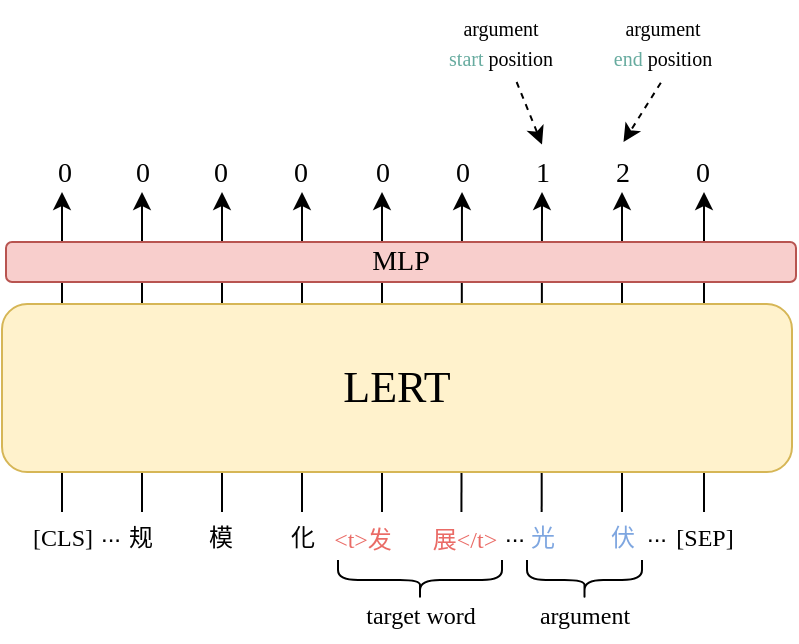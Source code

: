 <mxfile version="22.1.7" type="github">
  <diagram name="第 1 页" id="0Q2NC6H3fWaOLIkpraCQ">
    <mxGraphModel dx="858" dy="389" grid="0" gridSize="10" guides="1" tooltips="1" connect="1" arrows="1" fold="1" page="1" pageScale="1" pageWidth="827" pageHeight="1169" math="0" shadow="0">
      <root>
        <mxCell id="0" />
        <mxCell id="1" parent="0" />
        <mxCell id="LtXhnj66ykpueWbNTKgC-1" value="" style="endArrow=classic;html=1;rounded=0;" parent="1" edge="1">
          <mxGeometry width="50" height="50" relative="1" as="geometry">
            <mxPoint x="500" y="720" as="sourcePoint" />
            <mxPoint x="500" y="560" as="targetPoint" />
          </mxGeometry>
        </mxCell>
        <mxCell id="LtXhnj66ykpueWbNTKgC-2" value="" style="endArrow=classic;html=1;rounded=0;" parent="1" edge="1">
          <mxGeometry width="50" height="50" relative="1" as="geometry">
            <mxPoint x="459.83" y="720" as="sourcePoint" />
            <mxPoint x="460" y="560" as="targetPoint" />
          </mxGeometry>
        </mxCell>
        <mxCell id="LtXhnj66ykpueWbNTKgC-3" value="" style="endArrow=classic;html=1;rounded=0;" parent="1" edge="1">
          <mxGeometry width="50" height="50" relative="1" as="geometry">
            <mxPoint x="380" y="720" as="sourcePoint" />
            <mxPoint x="380" y="560" as="targetPoint" />
          </mxGeometry>
        </mxCell>
        <mxCell id="LtXhnj66ykpueWbNTKgC-4" value="" style="endArrow=classic;html=1;rounded=0;" parent="1" edge="1">
          <mxGeometry width="50" height="50" relative="1" as="geometry">
            <mxPoint x="419.72" y="720" as="sourcePoint" />
            <mxPoint x="420" y="560" as="targetPoint" />
          </mxGeometry>
        </mxCell>
        <mxCell id="LtXhnj66ykpueWbNTKgC-6" value="&lt;font face=&quot;Georgia&quot;&gt;[CLS]&lt;/font&gt;" style="text;html=1;align=center;verticalAlign=middle;resizable=0;points=[];autosize=1;strokeColor=none;fillColor=none;" parent="1" vertex="1">
          <mxGeometry x="195" y="718" width="50" height="30" as="geometry" />
        </mxCell>
        <mxCell id="LtXhnj66ykpueWbNTKgC-7" value="&lt;font color=&quot;#ea6b66&quot; face=&quot;宋体-简&quot;&gt;&lt;font style=&quot;vertical-align: inherit;&quot;&gt;&lt;font style=&quot;vertical-align: inherit;&quot;&gt;&amp;lt;t&amp;gt;发&lt;/font&gt;&lt;/font&gt;&lt;/font&gt;" style="text;html=1;align=center;verticalAlign=middle;resizable=0;points=[];autosize=1;strokeColor=none;fillColor=none;" parent="1" vertex="1">
          <mxGeometry x="344" y="720" width="52" height="27" as="geometry" />
        </mxCell>
        <mxCell id="LtXhnj66ykpueWbNTKgC-8" value="&lt;font color=&quot;#ea6b66&quot; face=&quot;宋体-简&quot;&gt;&lt;font style=&quot;vertical-align: inherit;&quot;&gt;&lt;font style=&quot;vertical-align: inherit;&quot;&gt;展&amp;lt;/t&amp;gt;&lt;/font&gt;&lt;/font&gt;&lt;/font&gt;" style="text;html=1;align=center;verticalAlign=middle;resizable=0;points=[];autosize=1;strokeColor=none;fillColor=none;" parent="1" vertex="1">
          <mxGeometry x="392" y="720" width="57" height="27" as="geometry" />
        </mxCell>
        <mxCell id="LtXhnj66ykpueWbNTKgC-9" value="..." style="text;html=1;align=center;verticalAlign=middle;resizable=0;points=[];autosize=1;strokeColor=none;fillColor=none;" parent="1" vertex="1">
          <mxGeometry x="230" y="718" width="28" height="26" as="geometry" />
        </mxCell>
        <mxCell id="LtXhnj66ykpueWbNTKgC-10" value="&lt;font color=&quot;#7ea6e0&quot;&gt;&lt;font style=&quot;vertical-align: inherit;&quot;&gt;&lt;font style=&quot;vertical-align: inherit;&quot;&gt;&lt;font style=&quot;vertical-align: inherit;&quot;&gt;&lt;font style=&quot;vertical-align: inherit;&quot;&gt;&lt;font style=&quot;vertical-align: inherit;&quot;&gt;&lt;font style=&quot;vertical-align: inherit;&quot;&gt;光&lt;/font&gt;&lt;/font&gt;&lt;/font&gt;&lt;/font&gt;&lt;/font&gt;&lt;/font&gt;&lt;/font&gt;" style="text;html=1;align=center;verticalAlign=middle;resizable=0;points=[];autosize=1;strokeColor=none;fillColor=none;fontFamily=宋体-简;" parent="1" vertex="1">
          <mxGeometry x="445" y="720" width="30" height="26" as="geometry" />
        </mxCell>
        <mxCell id="LtXhnj66ykpueWbNTKgC-11" value="&lt;font color=&quot;#7ea6e0&quot;&gt;&lt;font style=&quot;vertical-align: inherit;&quot;&gt;&lt;font style=&quot;vertical-align: inherit;&quot;&gt;伏&lt;/font&gt;&lt;/font&gt;&lt;/font&gt;" style="text;html=1;align=center;verticalAlign=middle;resizable=0;points=[];autosize=1;strokeColor=none;fillColor=none;fontFamily=宋体-简;" parent="1" vertex="1">
          <mxGeometry x="485" y="720" width="30" height="26" as="geometry" />
        </mxCell>
        <mxCell id="LtXhnj66ykpueWbNTKgC-13" value="" style="endArrow=classic;html=1;rounded=0;" parent="1" edge="1">
          <mxGeometry width="50" height="50" relative="1" as="geometry">
            <mxPoint x="340" y="720" as="sourcePoint" />
            <mxPoint x="340" y="560" as="targetPoint" />
          </mxGeometry>
        </mxCell>
        <mxCell id="LtXhnj66ykpueWbNTKgC-14" value="&lt;font style=&quot;vertical-align: inherit;&quot;&gt;&lt;font style=&quot;vertical-align: inherit;&quot;&gt;&lt;font style=&quot;vertical-align: inherit;&quot;&gt;&lt;font style=&quot;vertical-align: inherit;&quot;&gt;规&lt;/font&gt;&lt;/font&gt;&lt;/font&gt;&lt;/font&gt;" style="text;html=1;align=center;verticalAlign=middle;resizable=0;points=[];autosize=1;strokeColor=none;fillColor=none;fontFamily=宋体-简;" parent="1" vertex="1">
          <mxGeometry x="244" y="720" width="30" height="26" as="geometry" />
        </mxCell>
        <mxCell id="LtXhnj66ykpueWbNTKgC-15" value="&lt;font style=&quot;vertical-align: inherit;&quot;&gt;&lt;font style=&quot;vertical-align: inherit;&quot;&gt;模&lt;/font&gt;&lt;/font&gt;" style="text;html=1;align=center;verticalAlign=middle;resizable=0;points=[];autosize=1;strokeColor=none;fillColor=none;fontFamily=宋体-简;" parent="1" vertex="1">
          <mxGeometry x="284" y="720" width="30" height="26" as="geometry" />
        </mxCell>
        <mxCell id="LtXhnj66ykpueWbNTKgC-16" value="&lt;font style=&quot;vertical-align: inherit;&quot;&gt;&lt;font style=&quot;vertical-align: inherit;&quot;&gt;&lt;font style=&quot;vertical-align: inherit;&quot;&gt;&lt;font style=&quot;vertical-align: inherit;&quot;&gt;化&lt;/font&gt;&lt;/font&gt;&lt;/font&gt;&lt;/font&gt;" style="text;html=1;align=center;verticalAlign=middle;resizable=0;points=[];autosize=1;strokeColor=none;fillColor=none;fontFamily=宋体-简;" parent="1" vertex="1">
          <mxGeometry x="325" y="720" width="30" height="26" as="geometry" />
        </mxCell>
        <mxCell id="LtXhnj66ykpueWbNTKgC-17" value="" style="endArrow=classic;html=1;rounded=0;" parent="1" edge="1">
          <mxGeometry width="50" height="50" relative="1" as="geometry">
            <mxPoint x="541" y="720" as="sourcePoint" />
            <mxPoint x="541" y="560" as="targetPoint" />
          </mxGeometry>
        </mxCell>
        <mxCell id="LtXhnj66ykpueWbNTKgC-18" value="" style="endArrow=classic;html=1;rounded=0;" parent="1" edge="1">
          <mxGeometry width="50" height="50" relative="1" as="geometry">
            <mxPoint x="300" y="720" as="sourcePoint" />
            <mxPoint x="300" y="560" as="targetPoint" />
          </mxGeometry>
        </mxCell>
        <mxCell id="LtXhnj66ykpueWbNTKgC-20" value="&lt;font face=&quot;Georgia&quot;&gt;[SEP]&lt;/font&gt;" style="text;html=1;align=center;verticalAlign=middle;resizable=0;points=[];autosize=1;strokeColor=none;fillColor=none;" parent="1" vertex="1">
          <mxGeometry x="516" y="718" width="50" height="30" as="geometry" />
        </mxCell>
        <mxCell id="LtXhnj66ykpueWbNTKgC-21" value="..." style="text;html=1;align=center;verticalAlign=middle;resizable=0;points=[];autosize=1;strokeColor=none;fillColor=none;" parent="1" vertex="1">
          <mxGeometry x="503" y="718" width="28" height="26" as="geometry" />
        </mxCell>
        <mxCell id="LtXhnj66ykpueWbNTKgC-22" value="" style="endArrow=classic;html=1;rounded=0;" parent="1" edge="1">
          <mxGeometry width="50" height="50" relative="1" as="geometry">
            <mxPoint x="260" y="720" as="sourcePoint" />
            <mxPoint x="260" y="560" as="targetPoint" />
          </mxGeometry>
        </mxCell>
        <mxCell id="LtXhnj66ykpueWbNTKgC-23" value="" style="endArrow=classic;html=1;rounded=0;" parent="1" edge="1">
          <mxGeometry width="50" height="50" relative="1" as="geometry">
            <mxPoint x="220" y="720" as="sourcePoint" />
            <mxPoint x="220" y="560" as="targetPoint" />
          </mxGeometry>
        </mxCell>
        <mxCell id="LtXhnj66ykpueWbNTKgC-19" value="&lt;font style=&quot;font-size: 22px;&quot; face=&quot;Georgia&quot;&gt;LERT&lt;/font&gt;" style="rounded=1;whiteSpace=wrap;html=1;fillColor=#fff2cc;strokeColor=#d6b656;" parent="1" vertex="1">
          <mxGeometry x="190" y="616" width="395" height="84" as="geometry" />
        </mxCell>
        <mxCell id="LtXhnj66ykpueWbNTKgC-24" value="" style="shape=curlyBracket;whiteSpace=wrap;html=1;rounded=1;flipH=1;labelPosition=right;verticalLabelPosition=middle;align=left;verticalAlign=middle;direction=north;" parent="1" vertex="1">
          <mxGeometry x="452.5" y="744" width="57.5" height="20" as="geometry" />
        </mxCell>
        <mxCell id="LtXhnj66ykpueWbNTKgC-25" value="&lt;font face=&quot;Georgia&quot;&gt;argument&lt;/font&gt;" style="text;html=1;align=center;verticalAlign=middle;resizable=0;points=[];autosize=1;strokeColor=none;fillColor=none;" parent="1" vertex="1">
          <mxGeometry x="446.25" y="759" width="70" height="26" as="geometry" />
        </mxCell>
        <mxCell id="LtXhnj66ykpueWbNTKgC-26" value="" style="shape=curlyBracket;whiteSpace=wrap;html=1;rounded=1;flipH=1;labelPosition=right;verticalLabelPosition=middle;align=left;verticalAlign=middle;direction=north;" parent="1" vertex="1">
          <mxGeometry x="358" y="744" width="82" height="20" as="geometry" />
        </mxCell>
        <mxCell id="LtXhnj66ykpueWbNTKgC-27" value="&lt;font face=&quot;Georgia&quot;&gt;target word&lt;/font&gt;" style="text;html=1;align=center;verticalAlign=middle;resizable=0;points=[];autosize=1;strokeColor=none;fillColor=none;" parent="1" vertex="1">
          <mxGeometry x="359.5" y="759" width="79" height="26" as="geometry" />
        </mxCell>
        <mxCell id="LtXhnj66ykpueWbNTKgC-28" value="&lt;font face=&quot;Times New Roman&quot; style=&quot;font-size: 14px;&quot;&gt;0&lt;/font&gt;" style="text;html=1;align=center;verticalAlign=middle;resizable=0;points=[];autosize=1;strokeColor=none;fillColor=none;fontSize=14;" parent="1" vertex="1">
          <mxGeometry x="208" y="535" width="25" height="29" as="geometry" />
        </mxCell>
        <mxCell id="LtXhnj66ykpueWbNTKgC-29" value="&lt;font face=&quot;Times New Roman&quot; style=&quot;font-size: 14px;&quot;&gt;0&lt;/font&gt;" style="text;html=1;align=center;verticalAlign=middle;resizable=0;points=[];autosize=1;strokeColor=none;fillColor=none;fontSize=14;" parent="1" vertex="1">
          <mxGeometry x="247" y="535" width="25" height="29" as="geometry" />
        </mxCell>
        <mxCell id="LtXhnj66ykpueWbNTKgC-30" value="&lt;font face=&quot;Times New Roman&quot; style=&quot;font-size: 14px;&quot;&gt;0&lt;/font&gt;" style="text;html=1;align=center;verticalAlign=middle;resizable=0;points=[];autosize=1;strokeColor=none;fillColor=none;fontSize=14;" parent="1" vertex="1">
          <mxGeometry x="286.5" y="535" width="25" height="29" as="geometry" />
        </mxCell>
        <mxCell id="LtXhnj66ykpueWbNTKgC-31" value="&lt;font face=&quot;Times New Roman&quot; style=&quot;font-size: 14px;&quot;&gt;0&lt;/font&gt;" style="text;html=1;align=center;verticalAlign=middle;resizable=0;points=[];autosize=1;strokeColor=none;fillColor=none;fontSize=14;" parent="1" vertex="1">
          <mxGeometry x="326.5" y="535" width="25" height="29" as="geometry" />
        </mxCell>
        <mxCell id="LtXhnj66ykpueWbNTKgC-32" value="&lt;font face=&quot;Times New Roman&quot; style=&quot;font-size: 14px;&quot;&gt;0&lt;/font&gt;" style="text;html=1;align=center;verticalAlign=middle;resizable=0;points=[];autosize=1;strokeColor=none;fillColor=none;fontSize=14;" parent="1" vertex="1">
          <mxGeometry x="367" y="535" width="25" height="29" as="geometry" />
        </mxCell>
        <mxCell id="LtXhnj66ykpueWbNTKgC-33" value="&lt;font face=&quot;Times New Roman&quot; style=&quot;font-size: 14px;&quot;&gt;0&lt;/font&gt;" style="text;html=1;align=center;verticalAlign=middle;resizable=0;points=[];autosize=1;strokeColor=none;fillColor=none;fontSize=14;" parent="1" vertex="1">
          <mxGeometry x="407.5" y="535" width="25" height="29" as="geometry" />
        </mxCell>
        <mxCell id="LtXhnj66ykpueWbNTKgC-34" value="&lt;font face=&quot;Times New Roman&quot; style=&quot;font-size: 14px;&quot;&gt;1&lt;/font&gt;" style="text;html=1;align=center;verticalAlign=middle;resizable=0;points=[];autosize=1;strokeColor=none;fillColor=none;fontSize=14;" parent="1" vertex="1">
          <mxGeometry x="447.5" y="535" width="25" height="29" as="geometry" />
        </mxCell>
        <mxCell id="LtXhnj66ykpueWbNTKgC-35" value="&lt;font face=&quot;Times New Roman&quot; style=&quot;font-size: 14px;&quot;&gt;2&lt;/font&gt;" style="text;html=1;align=center;verticalAlign=middle;resizable=0;points=[];autosize=1;strokeColor=none;fillColor=none;fontSize=14;" parent="1" vertex="1">
          <mxGeometry x="487.5" y="535" width="25" height="29" as="geometry" />
        </mxCell>
        <mxCell id="LtXhnj66ykpueWbNTKgC-37" value="&lt;font face=&quot;Times New Roman&quot; style=&quot;font-size: 14px;&quot;&gt;0&lt;/font&gt;" style="text;html=1;align=center;verticalAlign=middle;resizable=0;points=[];autosize=1;strokeColor=none;fillColor=none;fontSize=14;" parent="1" vertex="1">
          <mxGeometry x="527" y="535" width="25" height="29" as="geometry" />
        </mxCell>
        <mxCell id="LtXhnj66ykpueWbNTKgC-38" value="&lt;font style=&quot;font-size: 14px;&quot; face=&quot;Georgia&quot;&gt;MLP&lt;/font&gt;" style="rounded=1;whiteSpace=wrap;html=1;fillColor=#f8cecc;strokeColor=#b85450;" parent="1" vertex="1">
          <mxGeometry x="192" y="585" width="395" height="20" as="geometry" />
        </mxCell>
        <mxCell id="LtXhnj66ykpueWbNTKgC-39" value="&lt;font style=&quot;font-size: 10px;&quot; face=&quot;Georgia&quot;&gt;argument&lt;br&gt;&lt;font color=&quot;#67ab9f&quot;&gt;start&lt;/font&gt; position&lt;/font&gt;" style="text;html=1;align=center;verticalAlign=middle;resizable=0;points=[];autosize=1;strokeColor=none;fillColor=none;" parent="1" vertex="1">
          <mxGeometry x="400.5" y="464" width="77" height="41" as="geometry" />
        </mxCell>
        <mxCell id="LtXhnj66ykpueWbNTKgC-40" value="&lt;font style=&quot;font-size: 10px;&quot; face=&quot;Georgia&quot;&gt;argument&lt;br&gt;&lt;font color=&quot;#67ab9f&quot;&gt;end&lt;/font&gt; position&lt;/font&gt;" style="text;html=1;align=center;verticalAlign=middle;resizable=0;points=[];autosize=1;strokeColor=none;fillColor=none;" parent="1" vertex="1">
          <mxGeometry x="483.5" y="464" width="73" height="41" as="geometry" />
        </mxCell>
        <mxCell id="LtXhnj66ykpueWbNTKgC-41" value="" style="endArrow=classic;html=1;rounded=0;entryX=0.5;entryY=0.043;entryDx=0;entryDy=0;entryPerimeter=0;dashed=1;" parent="1" source="LtXhnj66ykpueWbNTKgC-39" target="LtXhnj66ykpueWbNTKgC-34" edge="1">
          <mxGeometry width="50" height="50" relative="1" as="geometry">
            <mxPoint x="364" y="535" as="sourcePoint" />
            <mxPoint x="414" y="485" as="targetPoint" />
          </mxGeometry>
        </mxCell>
        <mxCell id="LtXhnj66ykpueWbNTKgC-43" value="" style="endArrow=classic;html=1;rounded=0;entryX=0.5;entryY=0.043;entryDx=0;entryDy=0;entryPerimeter=0;dashed=1;exitX=0.492;exitY=1.009;exitDx=0;exitDy=0;exitPerimeter=0;" parent="1" edge="1" source="LtXhnj66ykpueWbNTKgC-40">
          <mxGeometry width="50" height="50" relative="1" as="geometry">
            <mxPoint x="500.75" y="504" as="sourcePoint" />
            <mxPoint x="500.75" y="535" as="targetPoint" />
          </mxGeometry>
        </mxCell>
        <mxCell id="CH_fh-M7QrxdjGathnUp-1" value="&lt;font style=&quot;vertical-align: inherit;&quot;&gt;&lt;font style=&quot;vertical-align: inherit;&quot;&gt;...&lt;/font&gt;&lt;/font&gt;" style="text;html=1;align=center;verticalAlign=middle;resizable=0;points=[];autosize=1;strokeColor=none;fillColor=none;" vertex="1" parent="1">
          <mxGeometry x="432" y="718" width="28" height="26" as="geometry" />
        </mxCell>
      </root>
    </mxGraphModel>
  </diagram>
</mxfile>
